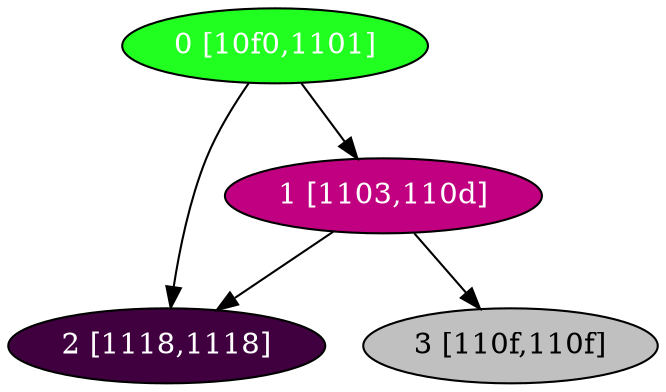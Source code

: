 diGraph client{
	client_0  [style=filled fillcolor="#20FF20" fontcolor="#ffffff" shape=oval label="0 [10f0,1101]"]
	client_1  [style=filled fillcolor="#C00080" fontcolor="#ffffff" shape=oval label="1 [1103,110d]"]
	client_2  [style=filled fillcolor="#400040" fontcolor="#ffffff" shape=oval label="2 [1118,1118]"]
	client_3  [style=filled fillcolor="#C0C0C0" fontcolor="#000000" shape=oval label="3 [110f,110f]"]

	client_0 -> client_1
	client_0 -> client_2
	client_1 -> client_2
	client_1 -> client_3
}